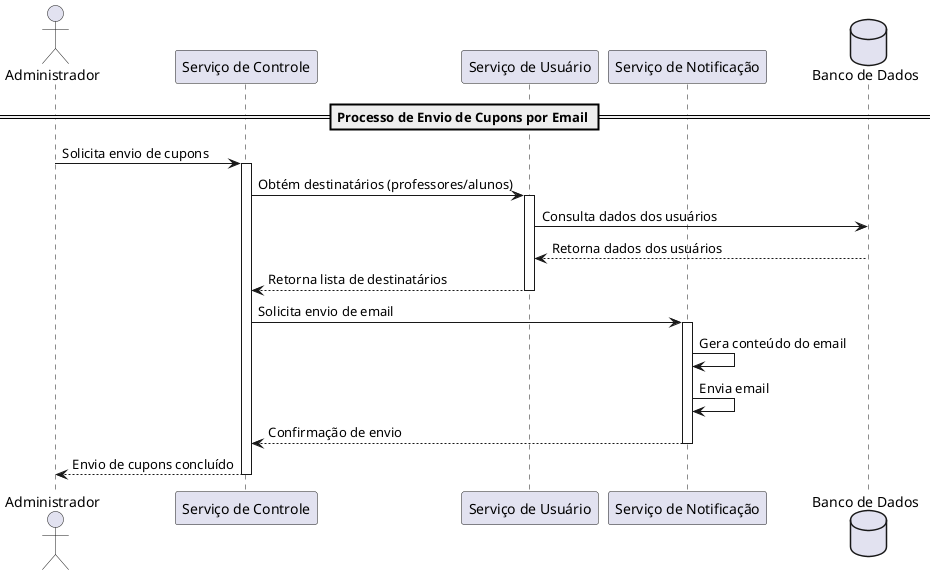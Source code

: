 @startuml Diagrama de Comunicação - Sistema de Cupons por Email

skinparam componentStyle uml2
skinparam backgroundColor white
skinparam handwritten false

actor "Administrador" as admin
participant "Serviço de Controle" as control
participant "Serviço de Usuário" as user
participant "Serviço de Notificação" as notification
database "Banco de Dados" as db

== Processo de Envio de Cupons por Email ==

admin -> control: Solicita envio de cupons
activate control

control -> user: Obtém destinatários (professores/alunos)
activate user
user -> db: Consulta dados dos usuários
db --> user: Retorna dados dos usuários
user --> control: Retorna lista de destinatários
deactivate user

control -> notification: Solicita envio de email
activate notification
notification -> notification: Gera conteúdo do email
notification -> notification: Envia email
notification --> control: Confirmação de envio
deactivate notification

control --> admin: Envio de cupons concluído
deactivate control

@enduml 